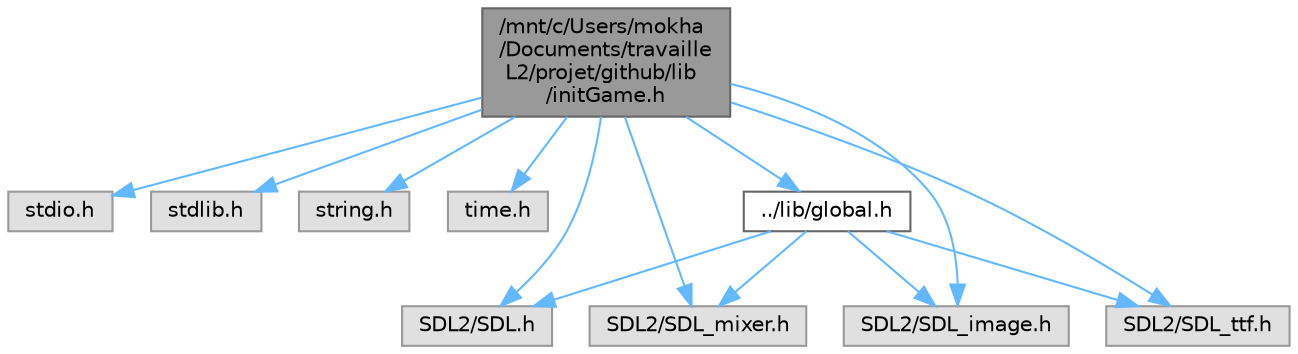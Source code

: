 digraph "/mnt/c/Users/mokha/Documents/travaille L2/projet/github/lib/initGame.h"
{
 // LATEX_PDF_SIZE
  bgcolor="transparent";
  edge [fontname=Helvetica,fontsize=10,labelfontname=Helvetica,labelfontsize=10];
  node [fontname=Helvetica,fontsize=10,shape=box,height=0.2,width=0.4];
  Node1 [id="Node000001",label="/mnt/c/Users/mokha\l/Documents/travaille\l L2/projet/github/lib\l/initGame.h",height=0.2,width=0.4,color="gray40", fillcolor="grey60", style="filled", fontcolor="black",tooltip="Initialisation et gestion de la SDL pour le jeu."];
  Node1 -> Node2 [id="edge14_Node000001_Node000002",color="steelblue1",style="solid",tooltip=" "];
  Node2 [id="Node000002",label="stdio.h",height=0.2,width=0.4,color="grey60", fillcolor="#E0E0E0", style="filled",tooltip=" "];
  Node1 -> Node3 [id="edge15_Node000001_Node000003",color="steelblue1",style="solid",tooltip=" "];
  Node3 [id="Node000003",label="stdlib.h",height=0.2,width=0.4,color="grey60", fillcolor="#E0E0E0", style="filled",tooltip=" "];
  Node1 -> Node4 [id="edge16_Node000001_Node000004",color="steelblue1",style="solid",tooltip=" "];
  Node4 [id="Node000004",label="string.h",height=0.2,width=0.4,color="grey60", fillcolor="#E0E0E0", style="filled",tooltip=" "];
  Node1 -> Node5 [id="edge17_Node000001_Node000005",color="steelblue1",style="solid",tooltip=" "];
  Node5 [id="Node000005",label="time.h",height=0.2,width=0.4,color="grey60", fillcolor="#E0E0E0", style="filled",tooltip=" "];
  Node1 -> Node6 [id="edge18_Node000001_Node000006",color="steelblue1",style="solid",tooltip=" "];
  Node6 [id="Node000006",label="SDL2/SDL.h",height=0.2,width=0.4,color="grey60", fillcolor="#E0E0E0", style="filled",tooltip=" "];
  Node1 -> Node7 [id="edge19_Node000001_Node000007",color="steelblue1",style="solid",tooltip=" "];
  Node7 [id="Node000007",label="SDL2/SDL_mixer.h",height=0.2,width=0.4,color="grey60", fillcolor="#E0E0E0", style="filled",tooltip=" "];
  Node1 -> Node8 [id="edge20_Node000001_Node000008",color="steelblue1",style="solid",tooltip=" "];
  Node8 [id="Node000008",label="SDL2/SDL_image.h",height=0.2,width=0.4,color="grey60", fillcolor="#E0E0E0", style="filled",tooltip=" "];
  Node1 -> Node9 [id="edge21_Node000001_Node000009",color="steelblue1",style="solid",tooltip=" "];
  Node9 [id="Node000009",label="SDL2/SDL_ttf.h",height=0.2,width=0.4,color="grey60", fillcolor="#E0E0E0", style="filled",tooltip=" "];
  Node1 -> Node10 [id="edge22_Node000001_Node000010",color="steelblue1",style="solid",tooltip=" "];
  Node10 [id="Node000010",label="../lib/global.h",height=0.2,width=0.4,color="grey40", fillcolor="white", style="filled",URL="$global_8h.html",tooltip="Définition des constantes, structures et variables globales du jeu."];
  Node10 -> Node6 [id="edge23_Node000010_Node000006",color="steelblue1",style="solid",tooltip=" "];
  Node10 -> Node7 [id="edge24_Node000010_Node000007",color="steelblue1",style="solid",tooltip=" "];
  Node10 -> Node8 [id="edge25_Node000010_Node000008",color="steelblue1",style="solid",tooltip=" "];
  Node10 -> Node9 [id="edge26_Node000010_Node000009",color="steelblue1",style="solid",tooltip=" "];
}
